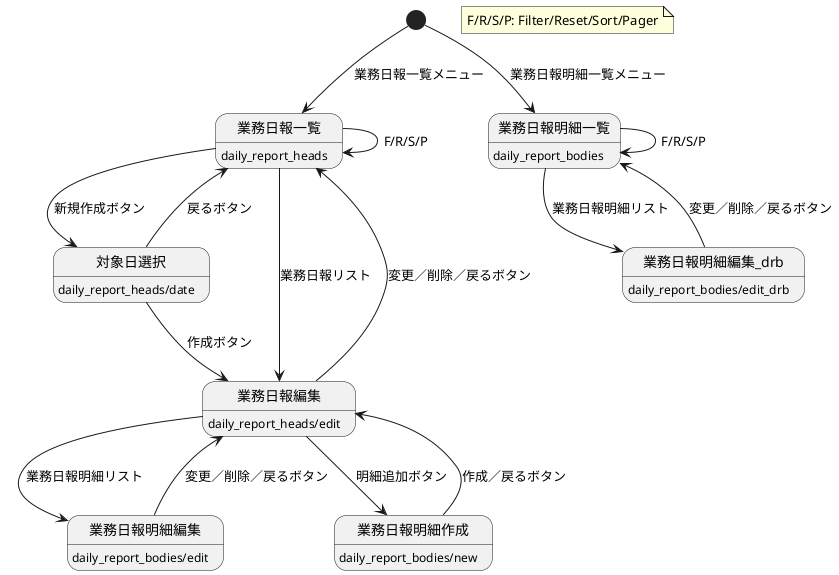 @startuml 業務日報
[*] --> 業務日報一覧: 業務日報一覧メニュー

業務日報一覧 --> 対象日選択: 新規作成ボタン
対象日選択 --> 業務日報一覧: 戻るボタン
対象日選択 --> 業務日報編集: 作成ボタン

業務日報一覧 --> 業務日報編集: 業務日報リスト
業務日報編集 --> 業務日報一覧: 変更／削除／戻るボタン

業務日報編集 --> 業務日報明細編集: 業務日報明細リスト
業務日報明細編集 --> 業務日報編集: 変更／削除／戻るボタン

業務日報編集 --> 業務日報明細作成: 明細追加ボタン
業務日報明細作成 --> 業務日報編集: 作成／戻るボタン

業務日報一覧 --> 業務日報一覧: F/R/S/P

[*] --> 業務日報明細一覧: 業務日報明細一覧メニュー

業務日報明細一覧 --> 業務日報明細編集_drb: 業務日報明細リスト
業務日報明細編集_drb --> 業務日報明細一覧: 変更／削除／戻るボタン

業務日報明細一覧 --> 業務日報明細一覧: F/R/S/P

業務日報一覧: daily_report_heads
対象日選択: daily_report_heads/date
業務日報編集: daily_report_heads/edit
業務日報明細一覧: daily_report_bodies
業務日報明細編集: daily_report_bodies/edit
業務日報明細編集_drb: daily_report_bodies/edit_drb
業務日報明細作成: daily_report_bodies/new

note "F/R/S/P: Filter/Reset/Sort/Pager" as Note1
@enduml
